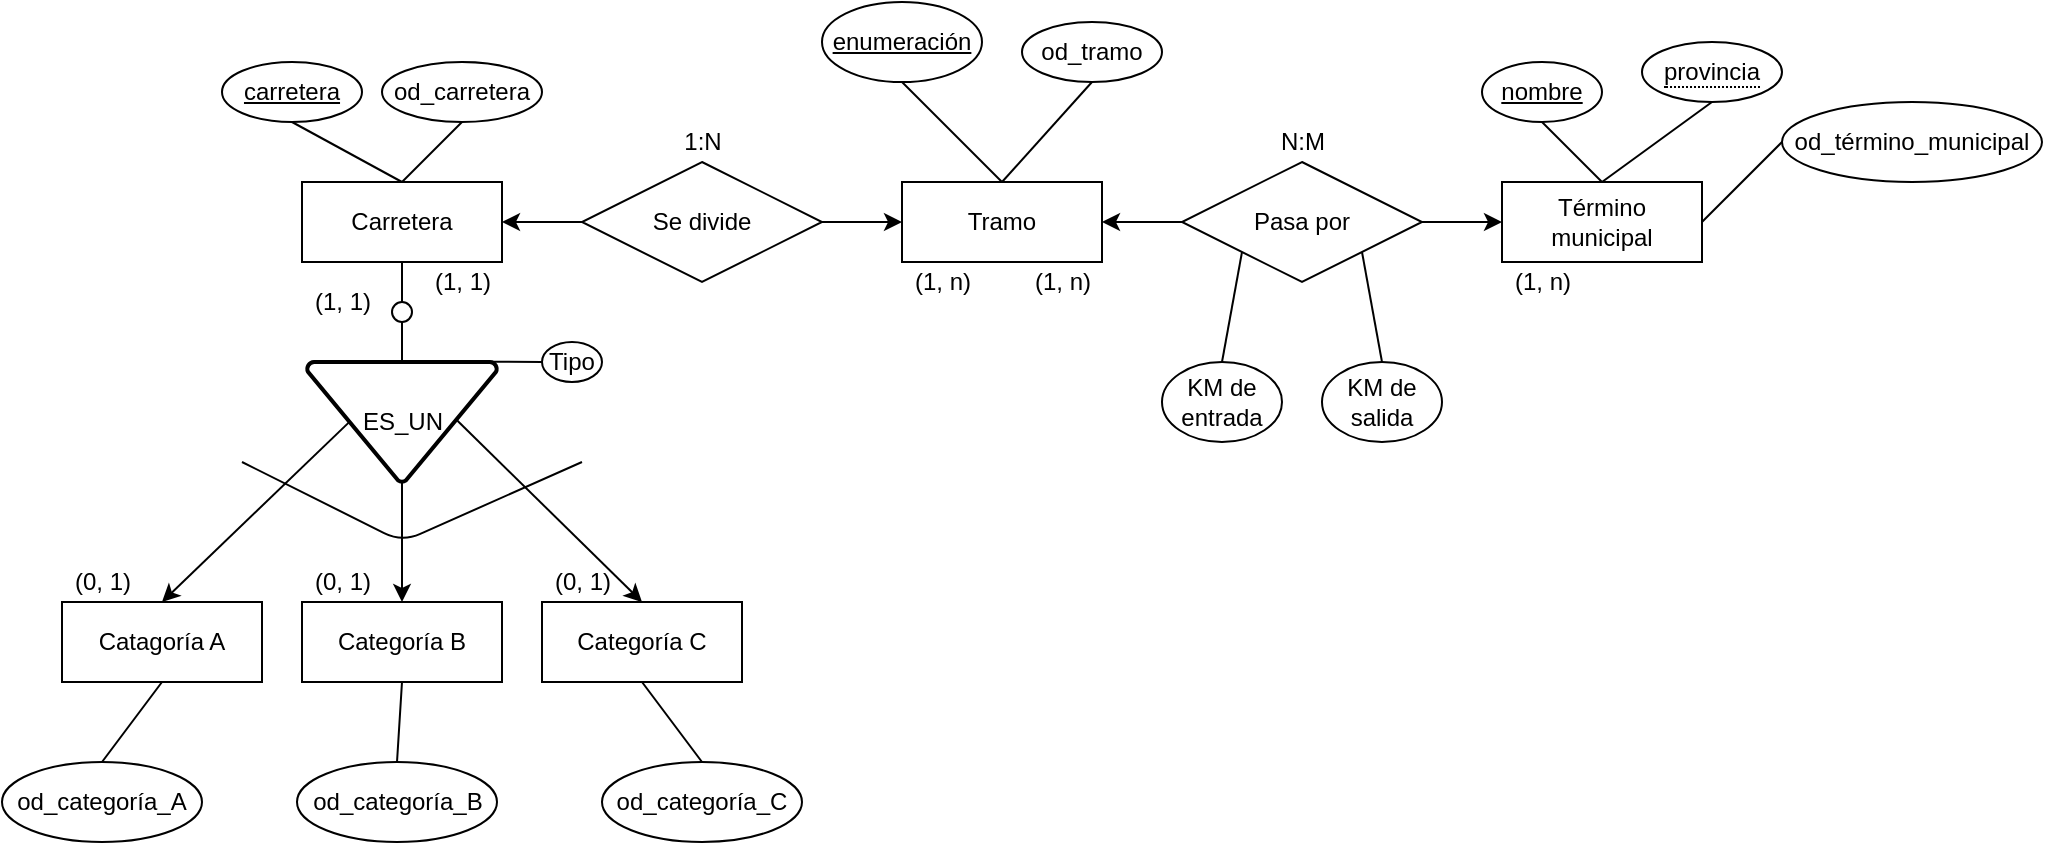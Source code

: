 <mxfile version="15.7.4" type="google"><diagram id="NQpU2wPd6Bs9BytRGmtU" name="Page-1"><mxGraphModel dx="1483" dy="781" grid="1" gridSize="10" guides="1" tooltips="1" connect="1" arrows="1" fold="1" page="1" pageScale="1" pageWidth="827" pageHeight="1169" math="0" shadow="0"><root><mxCell id="0"/><mxCell id="1" parent="0"/><mxCell id="kzVrSNGrwI9x-R63fznV-1" value="Carretera" style="whiteSpace=wrap;html=1;align=center;" parent="1" vertex="1"><mxGeometry x="220" y="150" width="100" height="40" as="geometry"/></mxCell><mxCell id="kzVrSNGrwI9x-R63fznV-2" value="Tramo" style="whiteSpace=wrap;html=1;align=center;" parent="1" vertex="1"><mxGeometry x="520" y="150" width="100" height="40" as="geometry"/></mxCell><mxCell id="kzVrSNGrwI9x-R63fznV-5" value="Catagoría A" style="whiteSpace=wrap;html=1;align=center;" parent="1" vertex="1"><mxGeometry x="100" y="360" width="100" height="40" as="geometry"/></mxCell><mxCell id="kzVrSNGrwI9x-R63fznV-10" value="Categoría B" style="whiteSpace=wrap;html=1;align=center;" parent="1" vertex="1"><mxGeometry x="220" y="360" width="100" height="40" as="geometry"/></mxCell><mxCell id="kzVrSNGrwI9x-R63fznV-11" value="Categoría C" style="whiteSpace=wrap;html=1;align=center;" parent="1" vertex="1"><mxGeometry x="340" y="360" width="100" height="40" as="geometry"/></mxCell><mxCell id="kzVrSNGrwI9x-R63fznV-12" value="ES_UN&lt;br&gt;" style="strokeWidth=2;html=1;shape=mxgraph.flowchart.merge_or_storage;whiteSpace=wrap;" parent="1" vertex="1"><mxGeometry x="222.5" y="240" width="95" height="60" as="geometry"/></mxCell><mxCell id="kzVrSNGrwI9x-R63fznV-13" value="" style="endArrow=classic;html=1;rounded=0;entryX=0.5;entryY=0;entryDx=0;entryDy=0;exitX=0.222;exitY=0.501;exitDx=0;exitDy=0;exitPerimeter=0;" parent="1" source="kzVrSNGrwI9x-R63fznV-12" target="kzVrSNGrwI9x-R63fznV-5" edge="1"><mxGeometry width="50" height="50" relative="1" as="geometry"><mxPoint x="140" y="330" as="sourcePoint"/><mxPoint x="190" y="280" as="targetPoint"/></mxGeometry></mxCell><mxCell id="kzVrSNGrwI9x-R63fznV-14" value="" style="endArrow=classic;html=1;rounded=0;entryX=0.5;entryY=0;entryDx=0;entryDy=0;exitX=0.792;exitY=0.489;exitDx=0;exitDy=0;exitPerimeter=0;" parent="1" source="kzVrSNGrwI9x-R63fznV-12" target="kzVrSNGrwI9x-R63fznV-11" edge="1"><mxGeometry width="50" height="50" relative="1" as="geometry"><mxPoint x="330" y="270" as="sourcePoint"/><mxPoint x="400" y="280" as="targetPoint"/></mxGeometry></mxCell><mxCell id="kzVrSNGrwI9x-R63fznV-15" value="" style="endArrow=classic;html=1;rounded=0;exitX=0.5;exitY=1;exitDx=0;exitDy=0;exitPerimeter=0;" parent="1" source="kzVrSNGrwI9x-R63fznV-12" target="kzVrSNGrwI9x-R63fznV-10" edge="1"><mxGeometry width="50" height="50" relative="1" as="geometry"><mxPoint x="210" y="220" as="sourcePoint"/><mxPoint x="273" y="340" as="targetPoint"/></mxGeometry></mxCell><mxCell id="kzVrSNGrwI9x-R63fznV-16" value="" style="endArrow=none;html=1;rounded=1;" parent="1" edge="1"><mxGeometry width="50" height="50" relative="1" as="geometry"><mxPoint x="190" y="290" as="sourcePoint"/><mxPoint x="360" y="290" as="targetPoint"/><Array as="points"><mxPoint x="270" y="330"/></Array></mxGeometry></mxCell><mxCell id="kzVrSNGrwI9x-R63fznV-18" value="" style="endArrow=none;html=1;rounded=1;entryX=0.5;entryY=1;entryDx=0;entryDy=0;exitX=0.5;exitY=0;exitDx=0;exitDy=0;exitPerimeter=0;" parent="1" source="kzVrSNGrwI9x-R63fznV-12" target="kzVrSNGrwI9x-R63fznV-1" edge="1"><mxGeometry width="50" height="50" relative="1" as="geometry"><mxPoint x="300" y="240" as="sourcePoint"/><mxPoint x="350" y="190" as="targetPoint"/></mxGeometry></mxCell><mxCell id="kzVrSNGrwI9x-R63fznV-17" value="" style="ellipse;whiteSpace=wrap;html=1;aspect=fixed;" parent="1" vertex="1"><mxGeometry x="265" y="210" width="10" height="10" as="geometry"/></mxCell><mxCell id="kzVrSNGrwI9x-R63fznV-19" value="(1, 1)" style="text;html=1;align=center;verticalAlign=middle;resizable=0;points=[];autosize=1;strokeColor=none;fillColor=none;" parent="1" vertex="1"><mxGeometry x="220" y="200" width="40" height="20" as="geometry"/></mxCell><mxCell id="kzVrSNGrwI9x-R63fznV-20" value="(0, 1)" style="text;html=1;align=center;verticalAlign=middle;resizable=0;points=[];autosize=1;strokeColor=none;fillColor=none;" parent="1" vertex="1"><mxGeometry x="100" y="340" width="40" height="20" as="geometry"/></mxCell><mxCell id="kzVrSNGrwI9x-R63fznV-21" value="(0, 1)" style="text;html=1;align=center;verticalAlign=middle;resizable=0;points=[];autosize=1;strokeColor=none;fillColor=none;" parent="1" vertex="1"><mxGeometry x="220" y="340" width="40" height="20" as="geometry"/></mxCell><mxCell id="kzVrSNGrwI9x-R63fznV-22" value="(0, 1)" style="text;html=1;align=center;verticalAlign=middle;resizable=0;points=[];autosize=1;strokeColor=none;fillColor=none;" parent="1" vertex="1"><mxGeometry x="340" y="340" width="40" height="20" as="geometry"/></mxCell><mxCell id="kzVrSNGrwI9x-R63fznV-23" value="Tipo" style="ellipse;whiteSpace=wrap;html=1;align=center;" parent="1" vertex="1"><mxGeometry x="340" y="230" width="30" height="20" as="geometry"/></mxCell><mxCell id="kzVrSNGrwI9x-R63fznV-24" value="" style="endArrow=none;html=1;rounded=1;entryX=0;entryY=0.5;entryDx=0;entryDy=0;exitX=0.975;exitY=-0.003;exitDx=0;exitDy=0;exitPerimeter=0;" parent="1" source="kzVrSNGrwI9x-R63fznV-12" target="kzVrSNGrwI9x-R63fznV-23" edge="1"><mxGeometry width="50" height="50" relative="1" as="geometry"><mxPoint x="270" y="340" as="sourcePoint"/><mxPoint x="320" y="290" as="targetPoint"/></mxGeometry></mxCell><mxCell id="kzVrSNGrwI9x-R63fznV-25" value="Se divide" style="shape=rhombus;perimeter=rhombusPerimeter;whiteSpace=wrap;html=1;align=center;" parent="1" vertex="1"><mxGeometry x="360" y="140" width="120" height="60" as="geometry"/></mxCell><mxCell id="kzVrSNGrwI9x-R63fznV-26" value="" style="endArrow=classic;html=1;rounded=1;exitX=0;exitY=0.5;exitDx=0;exitDy=0;entryX=1;entryY=0.5;entryDx=0;entryDy=0;" parent="1" source="kzVrSNGrwI9x-R63fznV-25" target="kzVrSNGrwI9x-R63fznV-1" edge="1"><mxGeometry width="50" height="50" relative="1" as="geometry"><mxPoint x="240" y="110" as="sourcePoint"/><mxPoint x="290" y="60" as="targetPoint"/></mxGeometry></mxCell><mxCell id="kzVrSNGrwI9x-R63fznV-27" value="" style="endArrow=classic;html=1;rounded=1;exitX=1;exitY=0.5;exitDx=0;exitDy=0;entryX=0;entryY=0.5;entryDx=0;entryDy=0;" parent="1" source="kzVrSNGrwI9x-R63fznV-25" target="kzVrSNGrwI9x-R63fznV-2" edge="1"><mxGeometry width="50" height="50" relative="1" as="geometry"><mxPoint x="490" y="110" as="sourcePoint"/><mxPoint x="540" y="60" as="targetPoint"/></mxGeometry></mxCell><mxCell id="kzVrSNGrwI9x-R63fznV-28" value="Término municipal" style="whiteSpace=wrap;html=1;align=center;" parent="1" vertex="1"><mxGeometry x="820" y="150" width="100" height="40" as="geometry"/></mxCell><mxCell id="kzVrSNGrwI9x-R63fznV-29" value="Pasa por" style="shape=rhombus;perimeter=rhombusPerimeter;whiteSpace=wrap;html=1;align=center;" parent="1" vertex="1"><mxGeometry x="660" y="140" width="120" height="60" as="geometry"/></mxCell><mxCell id="kzVrSNGrwI9x-R63fznV-30" value="" style="endArrow=classic;html=1;rounded=1;exitX=0;exitY=0.5;exitDx=0;exitDy=0;entryX=1;entryY=0.5;entryDx=0;entryDy=0;" parent="1" source="kzVrSNGrwI9x-R63fznV-29" target="kzVrSNGrwI9x-R63fznV-2" edge="1"><mxGeometry width="50" height="50" relative="1" as="geometry"><mxPoint x="620" y="170" as="sourcePoint"/><mxPoint x="670" y="120" as="targetPoint"/></mxGeometry></mxCell><mxCell id="kzVrSNGrwI9x-R63fznV-31" value="" style="endArrow=classic;html=1;rounded=1;exitX=1;exitY=0.5;exitDx=0;exitDy=0;entryX=0;entryY=0.5;entryDx=0;entryDy=0;" parent="1" source="kzVrSNGrwI9x-R63fznV-29" target="kzVrSNGrwI9x-R63fznV-28" edge="1"><mxGeometry width="50" height="50" relative="1" as="geometry"><mxPoint x="780" y="160" as="sourcePoint"/><mxPoint x="830" y="110" as="targetPoint"/></mxGeometry></mxCell><mxCell id="kzVrSNGrwI9x-R63fznV-32" value="(1, n)" style="text;html=1;align=center;verticalAlign=middle;resizable=0;points=[];autosize=1;strokeColor=none;fillColor=none;" parent="1" vertex="1"><mxGeometry x="520" y="190" width="40" height="20" as="geometry"/></mxCell><mxCell id="kzVrSNGrwI9x-R63fznV-33" value="(1, n)" style="text;html=1;align=center;verticalAlign=middle;resizable=0;points=[];autosize=1;strokeColor=none;fillColor=none;" parent="1" vertex="1"><mxGeometry x="820" y="190" width="40" height="20" as="geometry"/></mxCell><mxCell id="kzVrSNGrwI9x-R63fznV-34" value="(1, 1)" style="text;html=1;align=center;verticalAlign=middle;resizable=0;points=[];autosize=1;strokeColor=none;fillColor=none;" parent="1" vertex="1"><mxGeometry x="280" y="190" width="40" height="20" as="geometry"/></mxCell><mxCell id="kzVrSNGrwI9x-R63fznV-35" value="KM de entrada" style="ellipse;whiteSpace=wrap;html=1;align=center;" parent="1" vertex="1"><mxGeometry x="650" y="240" width="60" height="40" as="geometry"/></mxCell><mxCell id="kzVrSNGrwI9x-R63fznV-36" value="KM de salida" style="ellipse;whiteSpace=wrap;html=1;align=center;" parent="1" vertex="1"><mxGeometry x="730" y="240" width="60" height="40" as="geometry"/></mxCell><mxCell id="kzVrSNGrwI9x-R63fznV-37" value="" style="endArrow=none;html=1;rounded=1;entryX=0;entryY=1;entryDx=0;entryDy=0;exitX=0.5;exitY=0;exitDx=0;exitDy=0;" parent="1" source="kzVrSNGrwI9x-R63fznV-35" target="kzVrSNGrwI9x-R63fznV-29" edge="1"><mxGeometry width="50" height="50" relative="1" as="geometry"><mxPoint x="655" y="250" as="sourcePoint"/><mxPoint x="705" y="200" as="targetPoint"/></mxGeometry></mxCell><mxCell id="kzVrSNGrwI9x-R63fznV-38" value="" style="endArrow=none;html=1;rounded=1;exitX=0.5;exitY=0;exitDx=0;exitDy=0;entryX=1;entryY=1;entryDx=0;entryDy=0;" parent="1" source="kzVrSNGrwI9x-R63fznV-36" target="kzVrSNGrwI9x-R63fznV-29" edge="1"><mxGeometry width="50" height="50" relative="1" as="geometry"><mxPoint x="780" y="230" as="sourcePoint"/><mxPoint x="800" y="200" as="targetPoint"/></mxGeometry></mxCell><mxCell id="kzVrSNGrwI9x-R63fznV-39" value="1:N" style="text;html=1;align=center;verticalAlign=middle;resizable=0;points=[];autosize=1;strokeColor=none;fillColor=none;" parent="1" vertex="1"><mxGeometry x="405" y="120" width="30" height="20" as="geometry"/></mxCell><mxCell id="kzVrSNGrwI9x-R63fznV-40" value="(1, n)" style="text;html=1;align=center;verticalAlign=middle;resizable=0;points=[];autosize=1;strokeColor=none;fillColor=none;" parent="1" vertex="1"><mxGeometry x="580" y="190" width="40" height="20" as="geometry"/></mxCell><mxCell id="kzVrSNGrwI9x-R63fznV-41" value="N:M" style="text;html=1;align=center;verticalAlign=middle;resizable=0;points=[];autosize=1;strokeColor=none;fillColor=none;" parent="1" vertex="1"><mxGeometry x="700" y="120" width="40" height="20" as="geometry"/></mxCell><mxCell id="5FscjoBCEIT9pWHOQnqG-16" style="edgeStyle=none;rounded=0;orthogonalLoop=1;jettySize=auto;html=1;exitX=0.5;exitY=1;exitDx=0;exitDy=0;entryX=0.5;entryY=0;entryDx=0;entryDy=0;endArrow=none;endFill=0;" edge="1" parent="1" source="kzVrSNGrwI9x-R63fznV-43" target="kzVrSNGrwI9x-R63fznV-28"><mxGeometry relative="1" as="geometry"/></mxCell><mxCell id="kzVrSNGrwI9x-R63fznV-43" value="nombre" style="ellipse;whiteSpace=wrap;html=1;align=center;fontStyle=4;" parent="1" vertex="1"><mxGeometry x="810" y="90" width="60" height="30" as="geometry"/></mxCell><mxCell id="5FscjoBCEIT9pWHOQnqG-12" style="edgeStyle=none;rounded=0;orthogonalLoop=1;jettySize=auto;html=1;exitX=0.5;exitY=1;exitDx=0;exitDy=0;entryX=0.5;entryY=0;entryDx=0;entryDy=0;endArrow=none;endFill=0;" edge="1" parent="1" source="kzVrSNGrwI9x-R63fznV-44" target="kzVrSNGrwI9x-R63fznV-1"><mxGeometry relative="1" as="geometry"/></mxCell><mxCell id="kzVrSNGrwI9x-R63fznV-44" value="carretera" style="ellipse;whiteSpace=wrap;html=1;align=center;fontStyle=4;" parent="1" vertex="1"><mxGeometry x="180" y="90" width="70" height="30" as="geometry"/></mxCell><mxCell id="5FscjoBCEIT9pWHOQnqG-14" style="edgeStyle=none;rounded=0;orthogonalLoop=1;jettySize=auto;html=1;exitX=0.5;exitY=1;exitDx=0;exitDy=0;entryX=0.5;entryY=0;entryDx=0;entryDy=0;endArrow=none;endFill=0;" edge="1" parent="1" source="kzVrSNGrwI9x-R63fznV-45" target="kzVrSNGrwI9x-R63fznV-2"><mxGeometry relative="1" as="geometry"/></mxCell><mxCell id="kzVrSNGrwI9x-R63fznV-45" value="enumeración" style="ellipse;whiteSpace=wrap;html=1;align=center;fontStyle=4;" parent="1" vertex="1"><mxGeometry x="480" y="60" width="80" height="40" as="geometry"/></mxCell><mxCell id="5FscjoBCEIT9pWHOQnqG-17" style="edgeStyle=none;rounded=0;orthogonalLoop=1;jettySize=auto;html=1;exitX=0.5;exitY=1;exitDx=0;exitDy=0;endArrow=none;endFill=0;" edge="1" parent="1" source="5FscjoBCEIT9pWHOQnqG-1"><mxGeometry relative="1" as="geometry"><mxPoint x="870" y="150.0" as="targetPoint"/></mxGeometry></mxCell><mxCell id="5FscjoBCEIT9pWHOQnqG-1" value="&lt;span style=&quot;border-bottom: 1px dotted&quot;&gt;provincia&lt;/span&gt;" style="ellipse;whiteSpace=wrap;html=1;align=center;" vertex="1" parent="1"><mxGeometry x="890" y="80" width="70" height="30" as="geometry"/></mxCell><mxCell id="5FscjoBCEIT9pWHOQnqG-18" style="edgeStyle=none;rounded=0;orthogonalLoop=1;jettySize=auto;html=1;exitX=0;exitY=0.5;exitDx=0;exitDy=0;entryX=1;entryY=0.5;entryDx=0;entryDy=0;endArrow=none;endFill=0;" edge="1" parent="1" source="5FscjoBCEIT9pWHOQnqG-2" target="kzVrSNGrwI9x-R63fznV-28"><mxGeometry relative="1" as="geometry"/></mxCell><mxCell id="5FscjoBCEIT9pWHOQnqG-2" value="od_término_municipal" style="ellipse;whiteSpace=wrap;html=1;align=center;" vertex="1" parent="1"><mxGeometry x="960" y="110" width="130" height="40" as="geometry"/></mxCell><mxCell id="5FscjoBCEIT9pWHOQnqG-15" style="edgeStyle=none;rounded=0;orthogonalLoop=1;jettySize=auto;html=1;exitX=0.5;exitY=1;exitDx=0;exitDy=0;entryX=0.5;entryY=0;entryDx=0;entryDy=0;endArrow=none;endFill=0;" edge="1" parent="1" source="5FscjoBCEIT9pWHOQnqG-3" target="kzVrSNGrwI9x-R63fznV-2"><mxGeometry relative="1" as="geometry"/></mxCell><mxCell id="5FscjoBCEIT9pWHOQnqG-3" value="od_tramo" style="ellipse;whiteSpace=wrap;html=1;align=center;" vertex="1" parent="1"><mxGeometry x="580" y="70" width="70" height="30" as="geometry"/></mxCell><mxCell id="5FscjoBCEIT9pWHOQnqG-13" style="edgeStyle=none;rounded=0;orthogonalLoop=1;jettySize=auto;html=1;exitX=0.5;exitY=1;exitDx=0;exitDy=0;endArrow=none;endFill=0;" edge="1" parent="1" source="5FscjoBCEIT9pWHOQnqG-5"><mxGeometry relative="1" as="geometry"><mxPoint x="270" y="150" as="targetPoint"/></mxGeometry></mxCell><mxCell id="5FscjoBCEIT9pWHOQnqG-5" value="od_carretera" style="ellipse;whiteSpace=wrap;html=1;align=center;" vertex="1" parent="1"><mxGeometry x="260" y="90" width="80" height="30" as="geometry"/></mxCell><mxCell id="5FscjoBCEIT9pWHOQnqG-9" style="rounded=0;orthogonalLoop=1;jettySize=auto;html=1;exitX=0.5;exitY=0;exitDx=0;exitDy=0;entryX=0.5;entryY=1;entryDx=0;entryDy=0;endArrow=none;endFill=0;" edge="1" parent="1" source="5FscjoBCEIT9pWHOQnqG-6" target="kzVrSNGrwI9x-R63fznV-5"><mxGeometry relative="1" as="geometry"/></mxCell><mxCell id="5FscjoBCEIT9pWHOQnqG-6" value="od_categoría_A" style="ellipse;whiteSpace=wrap;html=1;align=center;" vertex="1" parent="1"><mxGeometry x="70" y="440" width="100" height="40" as="geometry"/></mxCell><mxCell id="5FscjoBCEIT9pWHOQnqG-10" style="edgeStyle=none;rounded=0;orthogonalLoop=1;jettySize=auto;html=1;exitX=0.5;exitY=0;exitDx=0;exitDy=0;entryX=0.5;entryY=1;entryDx=0;entryDy=0;endArrow=none;endFill=0;" edge="1" parent="1" source="5FscjoBCEIT9pWHOQnqG-7" target="kzVrSNGrwI9x-R63fznV-10"><mxGeometry relative="1" as="geometry"/></mxCell><mxCell id="5FscjoBCEIT9pWHOQnqG-7" value="od_categoría_B" style="ellipse;whiteSpace=wrap;html=1;align=center;" vertex="1" parent="1"><mxGeometry x="217.5" y="440" width="100" height="40" as="geometry"/></mxCell><mxCell id="5FscjoBCEIT9pWHOQnqG-11" style="edgeStyle=none;rounded=0;orthogonalLoop=1;jettySize=auto;html=1;exitX=0.5;exitY=0;exitDx=0;exitDy=0;entryX=0.5;entryY=1;entryDx=0;entryDy=0;endArrow=none;endFill=0;" edge="1" parent="1" source="5FscjoBCEIT9pWHOQnqG-8" target="kzVrSNGrwI9x-R63fznV-11"><mxGeometry relative="1" as="geometry"/></mxCell><mxCell id="5FscjoBCEIT9pWHOQnqG-8" value="od_categoría_C" style="ellipse;whiteSpace=wrap;html=1;align=center;" vertex="1" parent="1"><mxGeometry x="370" y="440" width="100" height="40" as="geometry"/></mxCell></root></mxGraphModel></diagram></mxfile>